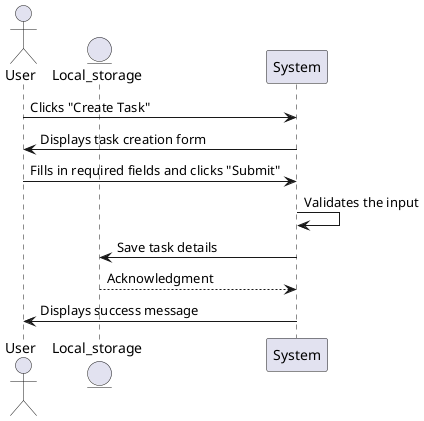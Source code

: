 @startuml

actor User
entity Local_storage

User -> System: Clicks "Create Task"
System -> User: Displays task creation form
User -> System: Fills in required fields and clicks "Submit"
System -> System: Validates the input

System -> Local_storage: Save task details
Local_storage --> System: Acknowledgment
System -> User: Displays success message


@enduml
